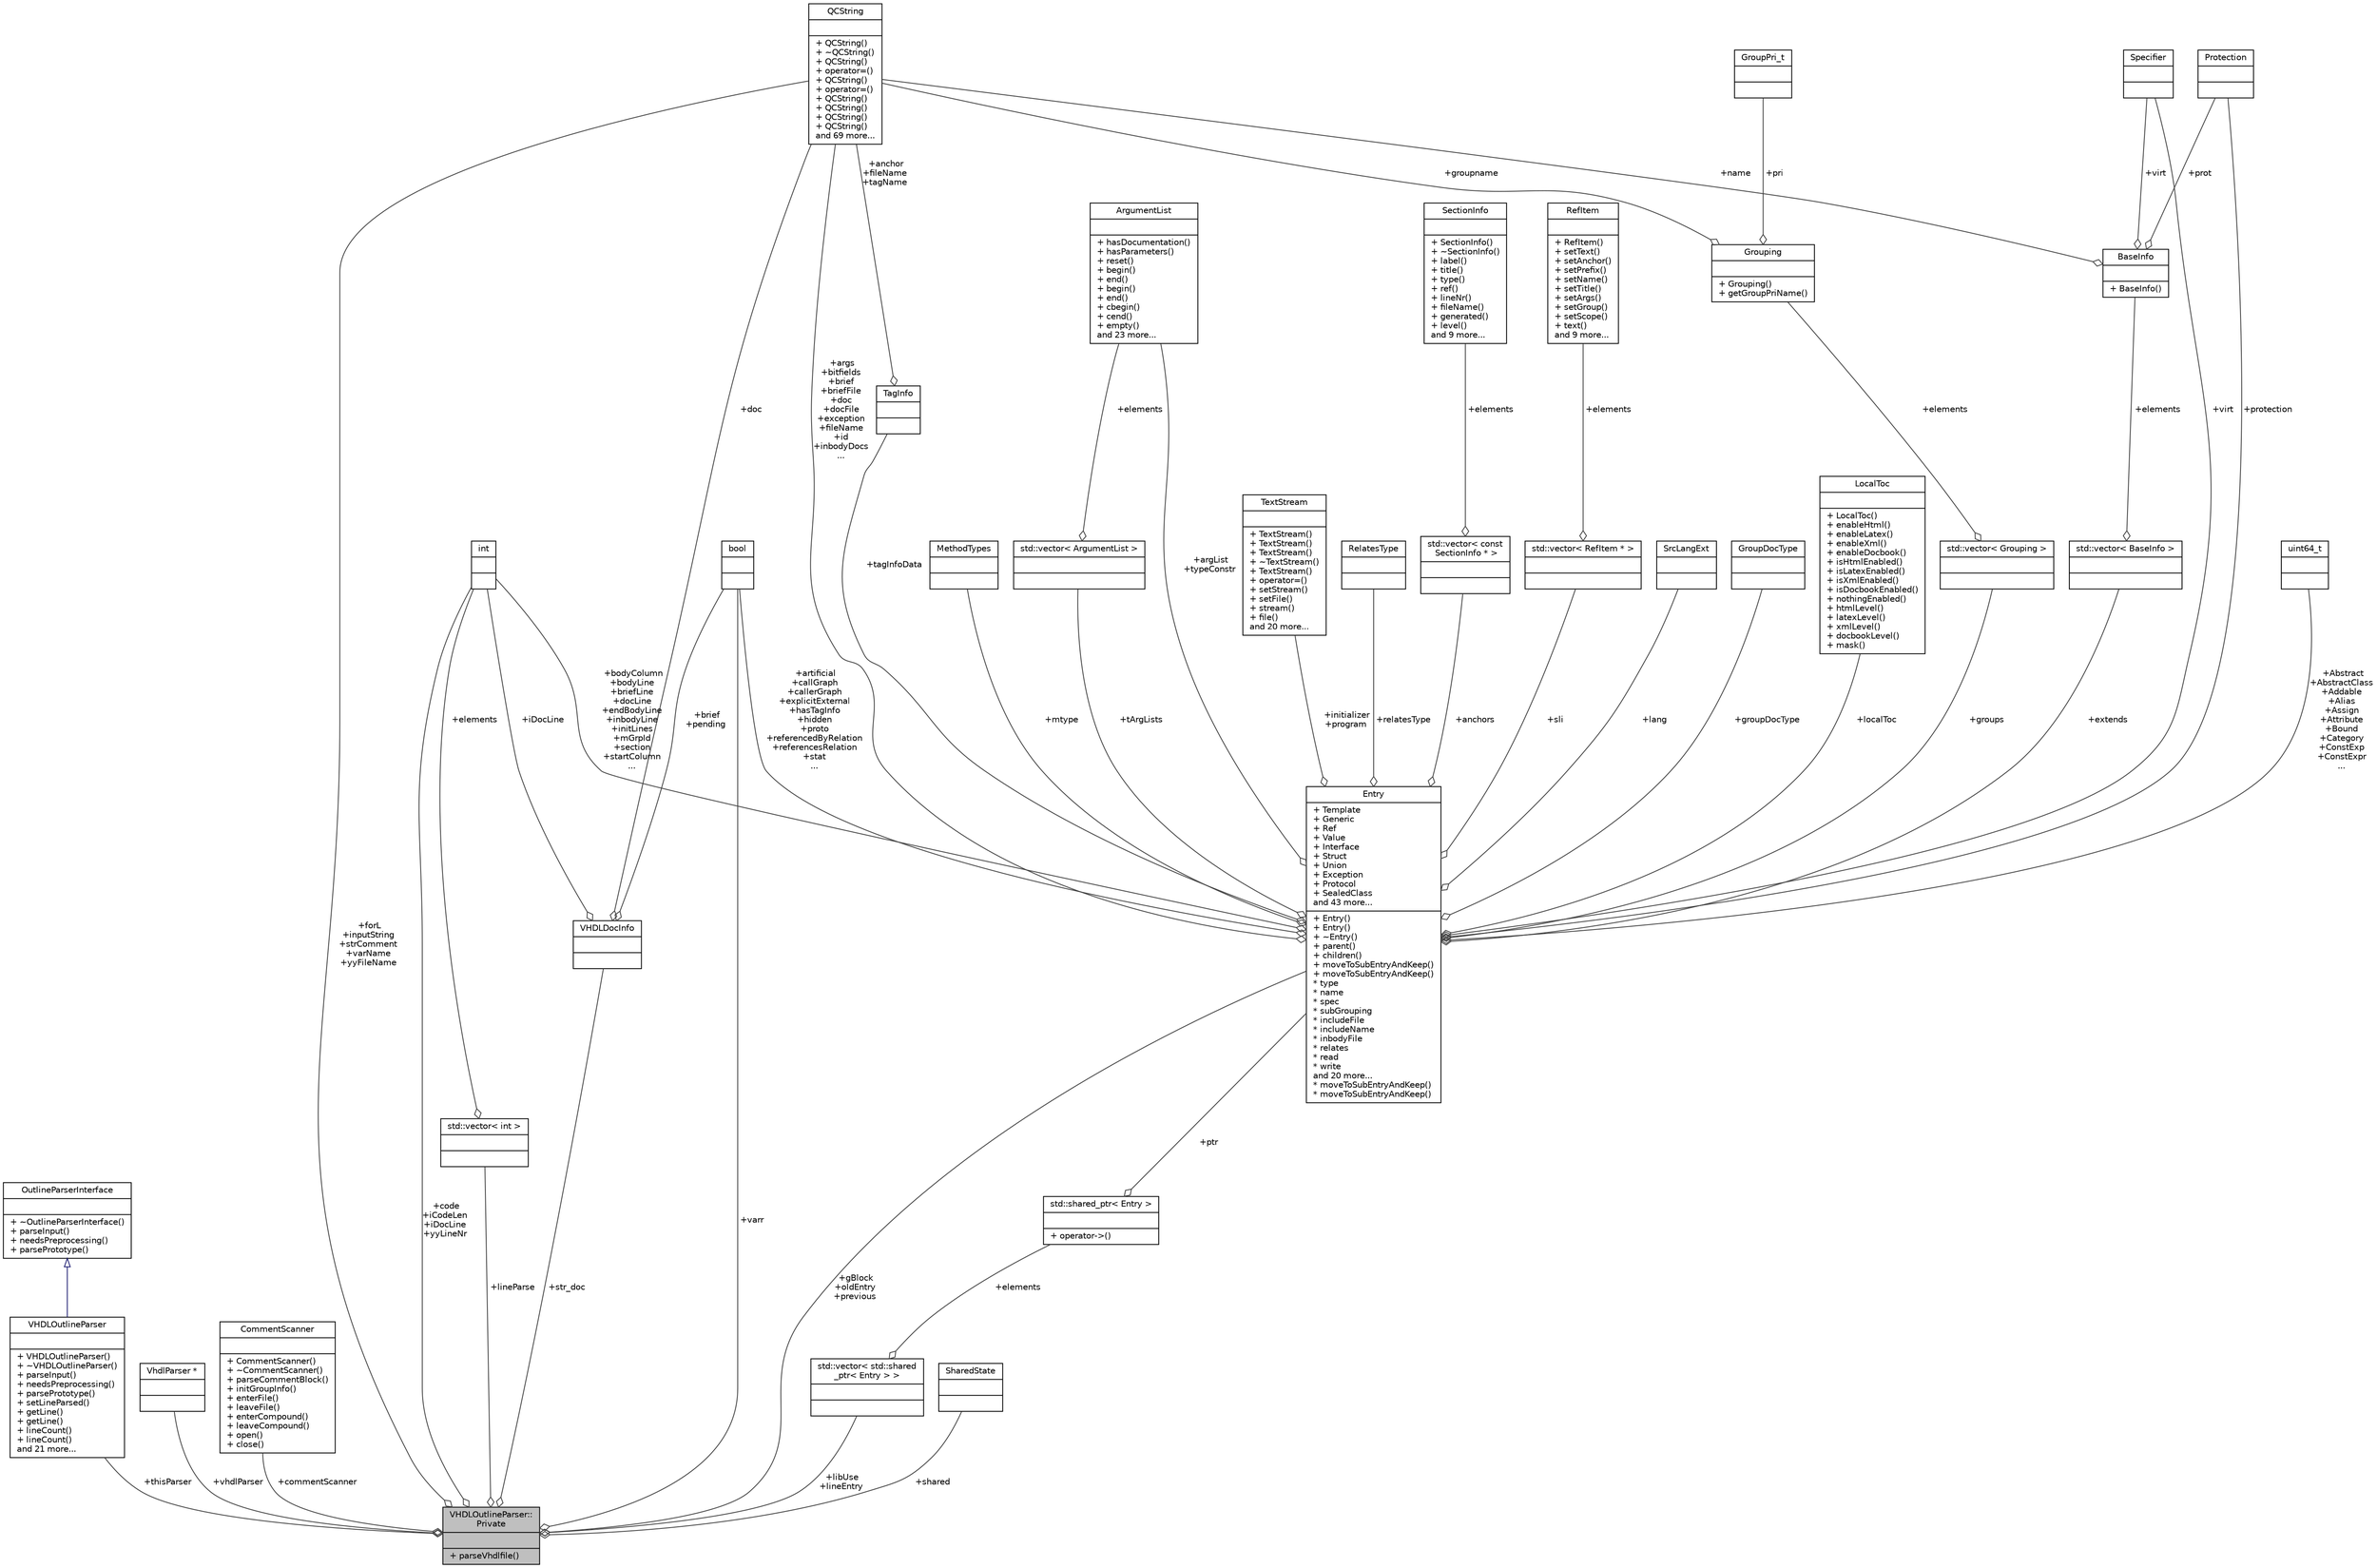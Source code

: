 digraph "VHDLOutlineParser::Private"
{
 // LATEX_PDF_SIZE
  edge [fontname="Helvetica",fontsize="10",labelfontname="Helvetica",labelfontsize="10"];
  node [fontname="Helvetica",fontsize="10",shape=record];
  Node1 [label="{VHDLOutlineParser::\lPrivate\n||+ parseVhdlfile()\l}",height=0.2,width=0.4,color="black", fillcolor="grey75", style="filled", fontcolor="black",tooltip=" "];
  Node2 -> Node1 [color="grey25",fontsize="10",style="solid",label=" +thisParser" ,arrowhead="odiamond",fontname="Helvetica"];
  Node2 [label="{VHDLOutlineParser\n||+ VHDLOutlineParser()\l+ ~VHDLOutlineParser()\l+ parseInput()\l+ needsPreprocessing()\l+ parsePrototype()\l+ setLineParsed()\l+ getLine()\l+ getLine()\l+ lineCount()\l+ lineCount()\land 21 more...\l}",height=0.2,width=0.4,color="black", fillcolor="white", style="filled",URL="$classVHDLOutlineParser.html",tooltip="VHDL parser using state-based lexical scanning."];
  Node3 -> Node2 [dir="back",color="midnightblue",fontsize="10",style="solid",arrowtail="onormal",fontname="Helvetica"];
  Node3 [label="{OutlineParserInterface\n||+ ~OutlineParserInterface()\l+ parseInput()\l+ needsPreprocessing()\l+ parsePrototype()\l}",height=0.2,width=0.4,color="black", fillcolor="white", style="filled",URL="$classOutlineParserInterface.html",tooltip="Abstract interface for outline parsers."];
  Node4 -> Node1 [color="grey25",fontsize="10",style="solid",label=" +vhdlParser" ,arrowhead="odiamond",fontname="Helvetica"];
  Node4 [label="{VhdlParser *\n||}",height=0.2,width=0.4,color="black", fillcolor="white", style="filled",tooltip=" "];
  Node5 -> Node1 [color="grey25",fontsize="10",style="solid",label=" +commentScanner" ,arrowhead="odiamond",fontname="Helvetica"];
  Node5 [label="{CommentScanner\n||+ CommentScanner()\l+ ~CommentScanner()\l+ parseCommentBlock()\l+ initGroupInfo()\l+ enterFile()\l+ leaveFile()\l+ enterCompound()\l+ leaveCompound()\l+ open()\l+ close()\l}",height=0.2,width=0.4,color="black", fillcolor="white", style="filled",URL="$classCommentScanner.html",tooltip=" "];
  Node6 -> Node1 [color="grey25",fontsize="10",style="solid",label=" +forL\n+inputString\n+strComment\n+varName\n+yyFileName" ,arrowhead="odiamond",fontname="Helvetica"];
  Node6 [label="{QCString\n||+ QCString()\l+ ~QCString()\l+ QCString()\l+ operator=()\l+ QCString()\l+ operator=()\l+ QCString()\l+ QCString()\l+ QCString()\l+ QCString()\land 69 more...\l}",height=0.2,width=0.4,color="black", fillcolor="white", style="filled",URL="$classQCString.html",tooltip=" "];
  Node7 -> Node1 [color="grey25",fontsize="10",style="solid",label=" +code\n+iCodeLen\n+iDocLine\n+yyLineNr" ,arrowhead="odiamond",fontname="Helvetica"];
  Node7 [label="{int\n||}",height=0.2,width=0.4,color="black", fillcolor="white", style="filled",URL="$classint.html",tooltip=" "];
  Node8 -> Node1 [color="grey25",fontsize="10",style="solid",label=" +lineParse" ,arrowhead="odiamond",fontname="Helvetica"];
  Node8 [label="{std::vector\< int \>\n||}",height=0.2,width=0.4,color="black", fillcolor="white", style="filled",tooltip=" "];
  Node7 -> Node8 [color="grey25",fontsize="10",style="solid",label=" +elements" ,arrowhead="odiamond",fontname="Helvetica"];
  Node9 -> Node1 [color="grey25",fontsize="10",style="solid",label=" +gBlock\n+oldEntry\n+previous" ,arrowhead="odiamond",fontname="Helvetica"];
  Node9 [label="{Entry\n|+ Template\l+ Generic\l+ Ref\l+ Value\l+ Interface\l+ Struct\l+ Union\l+ Exception\l+ Protocol\l+ SealedClass\land 43 more...\l|+ Entry()\l+ Entry()\l+ ~Entry()\l+ parent()\l+ children()\l+ moveToSubEntryAndKeep()\l+ moveToSubEntryAndKeep()\l* type\l* name\l* spec\l* subGrouping\l* includeFile\l* includeName\l* inbodyFile\l* relates\l* read\l* write\land 20 more...\l* moveToSubEntryAndKeep()\l* moveToSubEntryAndKeep()\l}",height=0.2,width=0.4,color="black", fillcolor="white", style="filled",URL="$classEntry.html",tooltip=" "];
  Node10 -> Node9 [color="grey25",fontsize="10",style="solid",label=" +Abstract\n+AbstractClass\n+Addable\n+Alias\n+Assign\n+Attribute\n+Bound\n+Category\n+ConstExp\n+ConstExpr\n..." ,arrowhead="odiamond",fontname="Helvetica"];
  Node10 [label="{uint64_t\n||}",height=0.2,width=0.4,color="black", fillcolor="white", style="filled",tooltip=" "];
  Node7 -> Node9 [color="grey25",fontsize="10",style="solid",label=" +bodyColumn\n+bodyLine\n+briefLine\n+docLine\n+endBodyLine\n+inbodyLine\n+initLines\n+mGrpId\n+section\n+startColumn\n..." ,arrowhead="odiamond",fontname="Helvetica"];
  Node6 -> Node9 [color="grey25",fontsize="10",style="solid",label=" +args\n+bitfields\n+brief\n+briefFile\n+doc\n+docFile\n+exception\n+fileName\n+id\n+inbodyDocs\n..." ,arrowhead="odiamond",fontname="Helvetica"];
  Node11 -> Node9 [color="grey25",fontsize="10",style="solid",label=" +artificial\n+callGraph\n+callerGraph\n+explicitExternal\n+hasTagInfo\n+hidden\n+proto\n+referencedByRelation\n+referencesRelation\n+stat\n..." ,arrowhead="odiamond",fontname="Helvetica"];
  Node11 [label="{bool\n||}",height=0.2,width=0.4,color="black", fillcolor="white", style="filled",tooltip=" "];
  Node12 -> Node9 [color="grey25",fontsize="10",style="solid",label=" +tagInfoData" ,arrowhead="odiamond",fontname="Helvetica"];
  Node12 [label="{TagInfo\n||}",height=0.2,width=0.4,color="black", fillcolor="white", style="filled",URL="$structTagInfo.html",tooltip=" "];
  Node6 -> Node12 [color="grey25",fontsize="10",style="solid",label=" +anchor\n+fileName\n+tagName" ,arrowhead="odiamond",fontname="Helvetica"];
  Node13 -> Node9 [color="grey25",fontsize="10",style="solid",label=" +protection" ,arrowhead="odiamond",fontname="Helvetica"];
  Node13 [label="{Protection\n||}",height=0.2,width=0.4,color="black", fillcolor="white", style="filled",tooltip=" "];
  Node14 -> Node9 [color="grey25",fontsize="10",style="solid",label=" +mtype" ,arrowhead="odiamond",fontname="Helvetica"];
  Node14 [label="{MethodTypes\n||}",height=0.2,width=0.4,color="black", fillcolor="white", style="filled",tooltip=" "];
  Node15 -> Node9 [color="grey25",fontsize="10",style="solid",label=" +virt" ,arrowhead="odiamond",fontname="Helvetica"];
  Node15 [label="{Specifier\n||}",height=0.2,width=0.4,color="black", fillcolor="white", style="filled",tooltip=" "];
  Node16 -> Node9 [color="grey25",fontsize="10",style="solid",label=" +argList\n+typeConstr" ,arrowhead="odiamond",fontname="Helvetica"];
  Node16 [label="{ArgumentList\n||+ hasDocumentation()\l+ hasParameters()\l+ reset()\l+ begin()\l+ end()\l+ begin()\l+ end()\l+ cbegin()\l+ cend()\l+ empty()\land 23 more...\l}",height=0.2,width=0.4,color="black", fillcolor="white", style="filled",URL="$classArgumentList.html",tooltip="This class represents an function or template argument list."];
  Node17 -> Node9 [color="grey25",fontsize="10",style="solid",label=" +tArgLists" ,arrowhead="odiamond",fontname="Helvetica"];
  Node17 [label="{std::vector\< ArgumentList \>\n||}",height=0.2,width=0.4,color="black", fillcolor="white", style="filled",tooltip=" "];
  Node16 -> Node17 [color="grey25",fontsize="10",style="solid",label=" +elements" ,arrowhead="odiamond",fontname="Helvetica"];
  Node18 -> Node9 [color="grey25",fontsize="10",style="solid",label=" +initializer\n+program" ,arrowhead="odiamond",fontname="Helvetica"];
  Node18 [label="{TextStream\n||+ TextStream()\l+ TextStream()\l+ TextStream()\l+ ~TextStream()\l+ TextStream()\l+ operator=()\l+ setStream()\l+ setFile()\l+ stream()\l+ file()\land 20 more...\l}",height=0.2,width=0.4,color="black", fillcolor="white", style="filled",URL="$classTextStream.html",tooltip="Text streaming class that buffers data."];
  Node19 -> Node9 [color="grey25",fontsize="10",style="solid",label=" +relatesType" ,arrowhead="odiamond",fontname="Helvetica"];
  Node19 [label="{RelatesType\n||}",height=0.2,width=0.4,color="black", fillcolor="white", style="filled",tooltip=" "];
  Node20 -> Node9 [color="grey25",fontsize="10",style="solid",label=" +extends" ,arrowhead="odiamond",fontname="Helvetica"];
  Node20 [label="{std::vector\< BaseInfo \>\n||}",height=0.2,width=0.4,color="black", fillcolor="white", style="filled",tooltip=" "];
  Node21 -> Node20 [color="grey25",fontsize="10",style="solid",label=" +elements" ,arrowhead="odiamond",fontname="Helvetica"];
  Node21 [label="{BaseInfo\n||+ BaseInfo()\l}",height=0.2,width=0.4,color="black", fillcolor="white", style="filled",URL="$structBaseInfo.html",tooltip=" "];
  Node6 -> Node21 [color="grey25",fontsize="10",style="solid",label=" +name" ,arrowhead="odiamond",fontname="Helvetica"];
  Node13 -> Node21 [color="grey25",fontsize="10",style="solid",label=" +prot" ,arrowhead="odiamond",fontname="Helvetica"];
  Node15 -> Node21 [color="grey25",fontsize="10",style="solid",label=" +virt" ,arrowhead="odiamond",fontname="Helvetica"];
  Node22 -> Node9 [color="grey25",fontsize="10",style="solid",label=" +groups" ,arrowhead="odiamond",fontname="Helvetica"];
  Node22 [label="{std::vector\< Grouping \>\n||}",height=0.2,width=0.4,color="black", fillcolor="white", style="filled",tooltip=" "];
  Node23 -> Node22 [color="grey25",fontsize="10",style="solid",label=" +elements" ,arrowhead="odiamond",fontname="Helvetica"];
  Node23 [label="{Grouping\n||+ Grouping()\l+ getGroupPriName()\l}",height=0.2,width=0.4,color="black", fillcolor="white", style="filled",URL="$structGrouping.html",tooltip=" "];
  Node6 -> Node23 [color="grey25",fontsize="10",style="solid",label=" +groupname" ,arrowhead="odiamond",fontname="Helvetica"];
  Node24 -> Node23 [color="grey25",fontsize="10",style="solid",label=" +pri" ,arrowhead="odiamond",fontname="Helvetica"];
  Node24 [label="{GroupPri_t\n||}",height=0.2,width=0.4,color="black", fillcolor="white", style="filled",tooltip=" "];
  Node25 -> Node9 [color="grey25",fontsize="10",style="solid",label=" +anchors" ,arrowhead="odiamond",fontname="Helvetica"];
  Node25 [label="{std::vector\< const\l SectionInfo * \>\n||}",height=0.2,width=0.4,color="black", fillcolor="white", style="filled",tooltip=" "];
  Node26 -> Node25 [color="grey25",fontsize="10",style="solid",label=" +elements" ,arrowhead="odiamond",fontname="Helvetica"];
  Node26 [label="{SectionInfo\n||+ SectionInfo()\l+ ~SectionInfo()\l+ label()\l+ title()\l+ type()\l+ ref()\l+ lineNr()\l+ fileName()\l+ generated()\l+ level()\land 9 more...\l}",height=0.2,width=0.4,color="black", fillcolor="white", style="filled",URL="$classSectionInfo.html",tooltip="class that provide information about a section."];
  Node27 -> Node9 [color="grey25",fontsize="10",style="solid",label=" +sli" ,arrowhead="odiamond",fontname="Helvetica"];
  Node27 [label="{std::vector\< RefItem * \>\n||}",height=0.2,width=0.4,color="black", fillcolor="white", style="filled",tooltip=" "];
  Node28 -> Node27 [color="grey25",fontsize="10",style="solid",label=" +elements" ,arrowhead="odiamond",fontname="Helvetica"];
  Node28 [label="{RefItem\n||+ RefItem()\l+ setText()\l+ setAnchor()\l+ setPrefix()\l+ setName()\l+ setTitle()\l+ setArgs()\l+ setGroup()\l+ setScope()\l+ text()\land 9 more...\l}",height=0.2,width=0.4,color="black", fillcolor="white", style="filled",URL="$classRefItem.html",tooltip=" "];
  Node29 -> Node9 [color="grey25",fontsize="10",style="solid",label=" +lang" ,arrowhead="odiamond",fontname="Helvetica"];
  Node29 [label="{SrcLangExt\n||}",height=0.2,width=0.4,color="black", fillcolor="white", style="filled",tooltip=" "];
  Node30 -> Node9 [color="grey25",fontsize="10",style="solid",label=" +groupDocType" ,arrowhead="odiamond",fontname="Helvetica"];
  Node30 [label="{GroupDocType\n||}",height=0.2,width=0.4,color="black", fillcolor="white", style="filled",tooltip=" "];
  Node31 -> Node9 [color="grey25",fontsize="10",style="solid",label=" +localToc" ,arrowhead="odiamond",fontname="Helvetica"];
  Node31 [label="{LocalToc\n||+ LocalToc()\l+ enableHtml()\l+ enableLatex()\l+ enableXml()\l+ enableDocbook()\l+ isHtmlEnabled()\l+ isLatexEnabled()\l+ isXmlEnabled()\l+ isDocbookEnabled()\l+ nothingEnabled()\l+ htmlLevel()\l+ latexLevel()\l+ xmlLevel()\l+ docbookLevel()\l+ mask()\l}",height=0.2,width=0.4,color="black", fillcolor="white", style="filled",URL="$classLocalToc.html",tooltip=" "];
  Node11 -> Node1 [color="grey25",fontsize="10",style="solid",label=" +varr" ,arrowhead="odiamond",fontname="Helvetica"];
  Node32 -> Node1 [color="grey25",fontsize="10",style="solid",label=" +libUse\n+lineEntry" ,arrowhead="odiamond",fontname="Helvetica"];
  Node32 [label="{std::vector\< std::shared\l_ptr\< Entry \> \>\n||}",height=0.2,width=0.4,color="black", fillcolor="white", style="filled",tooltip=" "];
  Node33 -> Node32 [color="grey25",fontsize="10",style="solid",label=" +elements" ,arrowhead="odiamond",fontname="Helvetica"];
  Node33 [label="{std::shared_ptr\< Entry \>\n||+ operator-\>()\l}",height=0.2,width=0.4,color="black", fillcolor="white", style="filled",tooltip=" "];
  Node9 -> Node33 [color="grey25",fontsize="10",style="solid",label=" +ptr" ,arrowhead="odiamond",fontname="Helvetica"];
  Node34 -> Node1 [color="grey25",fontsize="10",style="solid",label=" +str_doc" ,arrowhead="odiamond",fontname="Helvetica"];
  Node34 [label="{VHDLDocInfo\n||}",height=0.2,width=0.4,color="black", fillcolor="white", style="filled",URL="$structVHDLDocInfo.html",tooltip=" "];
  Node6 -> Node34 [color="grey25",fontsize="10",style="solid",label=" +doc" ,arrowhead="odiamond",fontname="Helvetica"];
  Node11 -> Node34 [color="grey25",fontsize="10",style="solid",label=" +brief\n+pending" ,arrowhead="odiamond",fontname="Helvetica"];
  Node7 -> Node34 [color="grey25",fontsize="10",style="solid",label=" +iDocLine" ,arrowhead="odiamond",fontname="Helvetica"];
  Node35 -> Node1 [color="grey25",fontsize="10",style="solid",label=" +shared" ,arrowhead="odiamond",fontname="Helvetica"];
  Node35 [label="{SharedState\n||}",height=0.2,width=0.4,color="black", fillcolor="white", style="filled",tooltip=" "];
}
